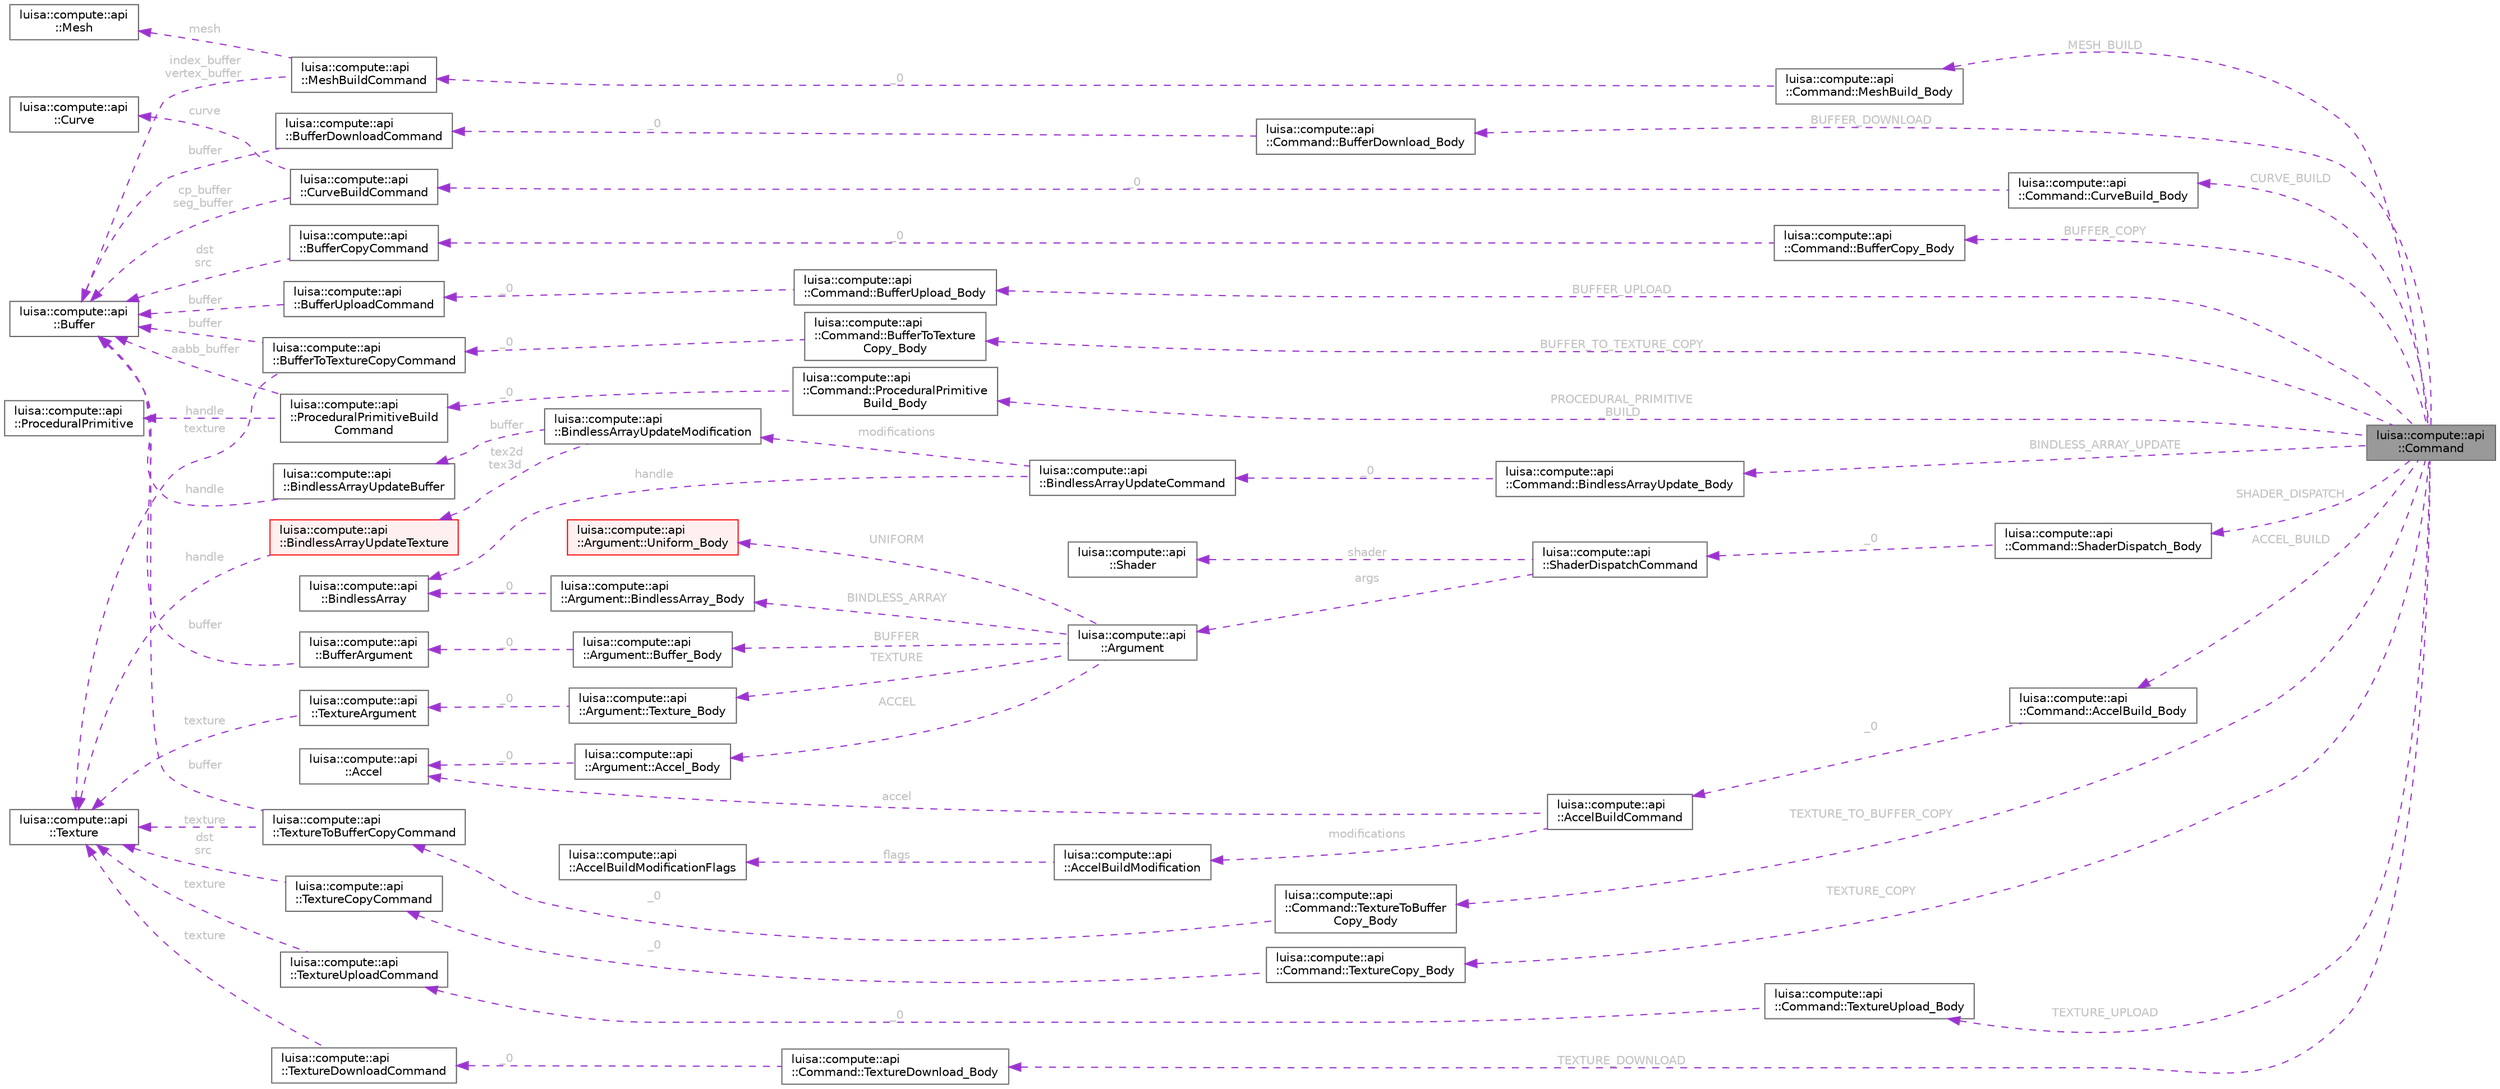 digraph "luisa::compute::api::Command"
{
 // LATEX_PDF_SIZE
  bgcolor="transparent";
  edge [fontname=Helvetica,fontsize=10,labelfontname=Helvetica,labelfontsize=10];
  node [fontname=Helvetica,fontsize=10,shape=box,height=0.2,width=0.4];
  rankdir="LR";
  Node1 [id="Node000001",label="luisa::compute::api\l::Command",height=0.2,width=0.4,color="gray40", fillcolor="grey60", style="filled", fontcolor="black",tooltip=" "];
  Node2 -> Node1 [id="edge1_Node000001_Node000002",dir="back",color="darkorchid3",style="dashed",tooltip=" ",label=" BUFFER_UPLOAD",fontcolor="grey" ];
  Node2 [id="Node000002",label="luisa::compute::api\l::Command::BufferUpload_Body",height=0.2,width=0.4,color="gray40", fillcolor="white", style="filled",URL="$structluisa_1_1compute_1_1api_1_1_command_1_1_buffer_upload___body.html",tooltip=" "];
  Node3 -> Node2 [id="edge2_Node000002_Node000003",dir="back",color="darkorchid3",style="dashed",tooltip=" ",label=" _0",fontcolor="grey" ];
  Node3 [id="Node000003",label="luisa::compute::api\l::BufferUploadCommand",height=0.2,width=0.4,color="gray40", fillcolor="white", style="filled",URL="$structluisa_1_1compute_1_1api_1_1_buffer_upload_command.html",tooltip=" "];
  Node4 -> Node3 [id="edge3_Node000003_Node000004",dir="back",color="darkorchid3",style="dashed",tooltip=" ",label=" buffer",fontcolor="grey" ];
  Node4 [id="Node000004",label="luisa::compute::api\l::Buffer",height=0.2,width=0.4,color="gray40", fillcolor="white", style="filled",URL="$structluisa_1_1compute_1_1api_1_1_buffer.html",tooltip=" "];
  Node5 -> Node1 [id="edge4_Node000001_Node000005",dir="back",color="darkorchid3",style="dashed",tooltip=" ",label=" BUFFER_DOWNLOAD",fontcolor="grey" ];
  Node5 [id="Node000005",label="luisa::compute::api\l::Command::BufferDownload_Body",height=0.2,width=0.4,color="gray40", fillcolor="white", style="filled",URL="$structluisa_1_1compute_1_1api_1_1_command_1_1_buffer_download___body.html",tooltip=" "];
  Node6 -> Node5 [id="edge5_Node000005_Node000006",dir="back",color="darkorchid3",style="dashed",tooltip=" ",label=" _0",fontcolor="grey" ];
  Node6 [id="Node000006",label="luisa::compute::api\l::BufferDownloadCommand",height=0.2,width=0.4,color="gray40", fillcolor="white", style="filled",URL="$structluisa_1_1compute_1_1api_1_1_buffer_download_command.html",tooltip=" "];
  Node4 -> Node6 [id="edge6_Node000006_Node000004",dir="back",color="darkorchid3",style="dashed",tooltip=" ",label=" buffer",fontcolor="grey" ];
  Node7 -> Node1 [id="edge7_Node000001_Node000007",dir="back",color="darkorchid3",style="dashed",tooltip=" ",label=" BUFFER_COPY",fontcolor="grey" ];
  Node7 [id="Node000007",label="luisa::compute::api\l::Command::BufferCopy_Body",height=0.2,width=0.4,color="gray40", fillcolor="white", style="filled",URL="$structluisa_1_1compute_1_1api_1_1_command_1_1_buffer_copy___body.html",tooltip=" "];
  Node8 -> Node7 [id="edge8_Node000007_Node000008",dir="back",color="darkorchid3",style="dashed",tooltip=" ",label=" _0",fontcolor="grey" ];
  Node8 [id="Node000008",label="luisa::compute::api\l::BufferCopyCommand",height=0.2,width=0.4,color="gray40", fillcolor="white", style="filled",URL="$structluisa_1_1compute_1_1api_1_1_buffer_copy_command.html",tooltip=" "];
  Node4 -> Node8 [id="edge9_Node000008_Node000004",dir="back",color="darkorchid3",style="dashed",tooltip=" ",label=" dst\nsrc",fontcolor="grey" ];
  Node9 -> Node1 [id="edge10_Node000001_Node000009",dir="back",color="darkorchid3",style="dashed",tooltip=" ",label=" BUFFER_TO_TEXTURE_COPY",fontcolor="grey" ];
  Node9 [id="Node000009",label="luisa::compute::api\l::Command::BufferToTexture\lCopy_Body",height=0.2,width=0.4,color="gray40", fillcolor="white", style="filled",URL="$structluisa_1_1compute_1_1api_1_1_command_1_1_buffer_to_texture_copy___body.html",tooltip=" "];
  Node10 -> Node9 [id="edge11_Node000009_Node000010",dir="back",color="darkorchid3",style="dashed",tooltip=" ",label=" _0",fontcolor="grey" ];
  Node10 [id="Node000010",label="luisa::compute::api\l::BufferToTextureCopyCommand",height=0.2,width=0.4,color="gray40", fillcolor="white", style="filled",URL="$structluisa_1_1compute_1_1api_1_1_buffer_to_texture_copy_command.html",tooltip=" "];
  Node4 -> Node10 [id="edge12_Node000010_Node000004",dir="back",color="darkorchid3",style="dashed",tooltip=" ",label=" buffer",fontcolor="grey" ];
  Node11 -> Node10 [id="edge13_Node000010_Node000011",dir="back",color="darkorchid3",style="dashed",tooltip=" ",label=" texture",fontcolor="grey" ];
  Node11 [id="Node000011",label="luisa::compute::api\l::Texture",height=0.2,width=0.4,color="gray40", fillcolor="white", style="filled",URL="$structluisa_1_1compute_1_1api_1_1_texture.html",tooltip=" "];
  Node12 -> Node1 [id="edge14_Node000001_Node000012",dir="back",color="darkorchid3",style="dashed",tooltip=" ",label=" TEXTURE_TO_BUFFER_COPY",fontcolor="grey" ];
  Node12 [id="Node000012",label="luisa::compute::api\l::Command::TextureToBuffer\lCopy_Body",height=0.2,width=0.4,color="gray40", fillcolor="white", style="filled",URL="$structluisa_1_1compute_1_1api_1_1_command_1_1_texture_to_buffer_copy___body.html",tooltip=" "];
  Node13 -> Node12 [id="edge15_Node000012_Node000013",dir="back",color="darkorchid3",style="dashed",tooltip=" ",label=" _0",fontcolor="grey" ];
  Node13 [id="Node000013",label="luisa::compute::api\l::TextureToBufferCopyCommand",height=0.2,width=0.4,color="gray40", fillcolor="white", style="filled",URL="$structluisa_1_1compute_1_1api_1_1_texture_to_buffer_copy_command.html",tooltip=" "];
  Node4 -> Node13 [id="edge16_Node000013_Node000004",dir="back",color="darkorchid3",style="dashed",tooltip=" ",label=" buffer",fontcolor="grey" ];
  Node11 -> Node13 [id="edge17_Node000013_Node000011",dir="back",color="darkorchid3",style="dashed",tooltip=" ",label=" texture",fontcolor="grey" ];
  Node14 -> Node1 [id="edge18_Node000001_Node000014",dir="back",color="darkorchid3",style="dashed",tooltip=" ",label=" TEXTURE_UPLOAD",fontcolor="grey" ];
  Node14 [id="Node000014",label="luisa::compute::api\l::Command::TextureUpload_Body",height=0.2,width=0.4,color="gray40", fillcolor="white", style="filled",URL="$structluisa_1_1compute_1_1api_1_1_command_1_1_texture_upload___body.html",tooltip=" "];
  Node15 -> Node14 [id="edge19_Node000014_Node000015",dir="back",color="darkorchid3",style="dashed",tooltip=" ",label=" _0",fontcolor="grey" ];
  Node15 [id="Node000015",label="luisa::compute::api\l::TextureUploadCommand",height=0.2,width=0.4,color="gray40", fillcolor="white", style="filled",URL="$structluisa_1_1compute_1_1api_1_1_texture_upload_command.html",tooltip=" "];
  Node11 -> Node15 [id="edge20_Node000015_Node000011",dir="back",color="darkorchid3",style="dashed",tooltip=" ",label=" texture",fontcolor="grey" ];
  Node16 -> Node1 [id="edge21_Node000001_Node000016",dir="back",color="darkorchid3",style="dashed",tooltip=" ",label=" TEXTURE_DOWNLOAD",fontcolor="grey" ];
  Node16 [id="Node000016",label="luisa::compute::api\l::Command::TextureDownload_Body",height=0.2,width=0.4,color="gray40", fillcolor="white", style="filled",URL="$structluisa_1_1compute_1_1api_1_1_command_1_1_texture_download___body.html",tooltip=" "];
  Node17 -> Node16 [id="edge22_Node000016_Node000017",dir="back",color="darkorchid3",style="dashed",tooltip=" ",label=" _0",fontcolor="grey" ];
  Node17 [id="Node000017",label="luisa::compute::api\l::TextureDownloadCommand",height=0.2,width=0.4,color="gray40", fillcolor="white", style="filled",URL="$structluisa_1_1compute_1_1api_1_1_texture_download_command.html",tooltip=" "];
  Node11 -> Node17 [id="edge23_Node000017_Node000011",dir="back",color="darkorchid3",style="dashed",tooltip=" ",label=" texture",fontcolor="grey" ];
  Node18 -> Node1 [id="edge24_Node000001_Node000018",dir="back",color="darkorchid3",style="dashed",tooltip=" ",label=" TEXTURE_COPY",fontcolor="grey" ];
  Node18 [id="Node000018",label="luisa::compute::api\l::Command::TextureCopy_Body",height=0.2,width=0.4,color="gray40", fillcolor="white", style="filled",URL="$structluisa_1_1compute_1_1api_1_1_command_1_1_texture_copy___body.html",tooltip=" "];
  Node19 -> Node18 [id="edge25_Node000018_Node000019",dir="back",color="darkorchid3",style="dashed",tooltip=" ",label=" _0",fontcolor="grey" ];
  Node19 [id="Node000019",label="luisa::compute::api\l::TextureCopyCommand",height=0.2,width=0.4,color="gray40", fillcolor="white", style="filled",URL="$structluisa_1_1compute_1_1api_1_1_texture_copy_command.html",tooltip=" "];
  Node11 -> Node19 [id="edge26_Node000019_Node000011",dir="back",color="darkorchid3",style="dashed",tooltip=" ",label=" dst\nsrc",fontcolor="grey" ];
  Node20 -> Node1 [id="edge27_Node000001_Node000020",dir="back",color="darkorchid3",style="dashed",tooltip=" ",label=" SHADER_DISPATCH",fontcolor="grey" ];
  Node20 [id="Node000020",label="luisa::compute::api\l::Command::ShaderDispatch_Body",height=0.2,width=0.4,color="gray40", fillcolor="white", style="filled",URL="$structluisa_1_1compute_1_1api_1_1_command_1_1_shader_dispatch___body.html",tooltip=" "];
  Node21 -> Node20 [id="edge28_Node000020_Node000021",dir="back",color="darkorchid3",style="dashed",tooltip=" ",label=" _0",fontcolor="grey" ];
  Node21 [id="Node000021",label="luisa::compute::api\l::ShaderDispatchCommand",height=0.2,width=0.4,color="gray40", fillcolor="white", style="filled",URL="$structluisa_1_1compute_1_1api_1_1_shader_dispatch_command.html",tooltip=" "];
  Node22 -> Node21 [id="edge29_Node000021_Node000022",dir="back",color="darkorchid3",style="dashed",tooltip=" ",label=" shader",fontcolor="grey" ];
  Node22 [id="Node000022",label="luisa::compute::api\l::Shader",height=0.2,width=0.4,color="gray40", fillcolor="white", style="filled",URL="$structluisa_1_1compute_1_1api_1_1_shader.html",tooltip=" "];
  Node23 -> Node21 [id="edge30_Node000021_Node000023",dir="back",color="darkorchid3",style="dashed",tooltip=" ",label=" args",fontcolor="grey" ];
  Node23 [id="Node000023",label="luisa::compute::api\l::Argument",height=0.2,width=0.4,color="gray40", fillcolor="white", style="filled",URL="$structluisa_1_1compute_1_1api_1_1_argument.html",tooltip=" "];
  Node24 -> Node23 [id="edge31_Node000023_Node000024",dir="back",color="darkorchid3",style="dashed",tooltip=" ",label=" BUFFER",fontcolor="grey" ];
  Node24 [id="Node000024",label="luisa::compute::api\l::Argument::Buffer_Body",height=0.2,width=0.4,color="gray40", fillcolor="white", style="filled",URL="$structluisa_1_1compute_1_1api_1_1_argument_1_1_buffer___body.html",tooltip=" "];
  Node25 -> Node24 [id="edge32_Node000024_Node000025",dir="back",color="darkorchid3",style="dashed",tooltip=" ",label=" _0",fontcolor="grey" ];
  Node25 [id="Node000025",label="luisa::compute::api\l::BufferArgument",height=0.2,width=0.4,color="gray40", fillcolor="white", style="filled",URL="$structluisa_1_1compute_1_1api_1_1_buffer_argument.html",tooltip=" "];
  Node4 -> Node25 [id="edge33_Node000025_Node000004",dir="back",color="darkorchid3",style="dashed",tooltip=" ",label=" buffer",fontcolor="grey" ];
  Node26 -> Node23 [id="edge34_Node000023_Node000026",dir="back",color="darkorchid3",style="dashed",tooltip=" ",label=" TEXTURE",fontcolor="grey" ];
  Node26 [id="Node000026",label="luisa::compute::api\l::Argument::Texture_Body",height=0.2,width=0.4,color="gray40", fillcolor="white", style="filled",URL="$structluisa_1_1compute_1_1api_1_1_argument_1_1_texture___body.html",tooltip=" "];
  Node27 -> Node26 [id="edge35_Node000026_Node000027",dir="back",color="darkorchid3",style="dashed",tooltip=" ",label=" _0",fontcolor="grey" ];
  Node27 [id="Node000027",label="luisa::compute::api\l::TextureArgument",height=0.2,width=0.4,color="gray40", fillcolor="white", style="filled",URL="$structluisa_1_1compute_1_1api_1_1_texture_argument.html",tooltip=" "];
  Node11 -> Node27 [id="edge36_Node000027_Node000011",dir="back",color="darkorchid3",style="dashed",tooltip=" ",label=" texture",fontcolor="grey" ];
  Node28 -> Node23 [id="edge37_Node000023_Node000028",dir="back",color="darkorchid3",style="dashed",tooltip=" ",label=" UNIFORM",fontcolor="grey" ];
  Node28 [id="Node000028",label="luisa::compute::api\l::Argument::Uniform_Body",height=0.2,width=0.4,color="red", fillcolor="#FFF0F0", style="filled",URL="$structluisa_1_1compute_1_1api_1_1_argument_1_1_uniform___body.html",tooltip=" "];
  Node30 -> Node23 [id="edge38_Node000023_Node000030",dir="back",color="darkorchid3",style="dashed",tooltip=" ",label=" BINDLESS_ARRAY",fontcolor="grey" ];
  Node30 [id="Node000030",label="luisa::compute::api\l::Argument::BindlessArray_Body",height=0.2,width=0.4,color="gray40", fillcolor="white", style="filled",URL="$structluisa_1_1compute_1_1api_1_1_argument_1_1_bindless_array___body.html",tooltip=" "];
  Node31 -> Node30 [id="edge39_Node000030_Node000031",dir="back",color="darkorchid3",style="dashed",tooltip=" ",label=" _0",fontcolor="grey" ];
  Node31 [id="Node000031",label="luisa::compute::api\l::BindlessArray",height=0.2,width=0.4,color="gray40", fillcolor="white", style="filled",URL="$structluisa_1_1compute_1_1api_1_1_bindless_array.html",tooltip=" "];
  Node32 -> Node23 [id="edge40_Node000023_Node000032",dir="back",color="darkorchid3",style="dashed",tooltip=" ",label=" ACCEL",fontcolor="grey" ];
  Node32 [id="Node000032",label="luisa::compute::api\l::Argument::Accel_Body",height=0.2,width=0.4,color="gray40", fillcolor="white", style="filled",URL="$structluisa_1_1compute_1_1api_1_1_argument_1_1_accel___body.html",tooltip=" "];
  Node33 -> Node32 [id="edge41_Node000032_Node000033",dir="back",color="darkorchid3",style="dashed",tooltip=" ",label=" _0",fontcolor="grey" ];
  Node33 [id="Node000033",label="luisa::compute::api\l::Accel",height=0.2,width=0.4,color="gray40", fillcolor="white", style="filled",URL="$structluisa_1_1compute_1_1api_1_1_accel.html",tooltip=" "];
  Node34 -> Node1 [id="edge42_Node000001_Node000034",dir="back",color="darkorchid3",style="dashed",tooltip=" ",label=" MESH_BUILD",fontcolor="grey" ];
  Node34 [id="Node000034",label="luisa::compute::api\l::Command::MeshBuild_Body",height=0.2,width=0.4,color="gray40", fillcolor="white", style="filled",URL="$structluisa_1_1compute_1_1api_1_1_command_1_1_mesh_build___body.html",tooltip=" "];
  Node35 -> Node34 [id="edge43_Node000034_Node000035",dir="back",color="darkorchid3",style="dashed",tooltip=" ",label=" _0",fontcolor="grey" ];
  Node35 [id="Node000035",label="luisa::compute::api\l::MeshBuildCommand",height=0.2,width=0.4,color="gray40", fillcolor="white", style="filled",URL="$structluisa_1_1compute_1_1api_1_1_mesh_build_command.html",tooltip=" "];
  Node36 -> Node35 [id="edge44_Node000035_Node000036",dir="back",color="darkorchid3",style="dashed",tooltip=" ",label=" mesh",fontcolor="grey" ];
  Node36 [id="Node000036",label="luisa::compute::api\l::Mesh",height=0.2,width=0.4,color="gray40", fillcolor="white", style="filled",URL="$structluisa_1_1compute_1_1api_1_1_mesh.html",tooltip=" "];
  Node4 -> Node35 [id="edge45_Node000035_Node000004",dir="back",color="darkorchid3",style="dashed",tooltip=" ",label=" index_buffer\nvertex_buffer",fontcolor="grey" ];
  Node37 -> Node1 [id="edge46_Node000001_Node000037",dir="back",color="darkorchid3",style="dashed",tooltip=" ",label=" CURVE_BUILD",fontcolor="grey" ];
  Node37 [id="Node000037",label="luisa::compute::api\l::Command::CurveBuild_Body",height=0.2,width=0.4,color="gray40", fillcolor="white", style="filled",URL="$structluisa_1_1compute_1_1api_1_1_command_1_1_curve_build___body.html",tooltip=" "];
  Node38 -> Node37 [id="edge47_Node000037_Node000038",dir="back",color="darkorchid3",style="dashed",tooltip=" ",label=" _0",fontcolor="grey" ];
  Node38 [id="Node000038",label="luisa::compute::api\l::CurveBuildCommand",height=0.2,width=0.4,color="gray40", fillcolor="white", style="filled",URL="$structluisa_1_1compute_1_1api_1_1_curve_build_command.html",tooltip=" "];
  Node39 -> Node38 [id="edge48_Node000038_Node000039",dir="back",color="darkorchid3",style="dashed",tooltip=" ",label=" curve",fontcolor="grey" ];
  Node39 [id="Node000039",label="luisa::compute::api\l::Curve",height=0.2,width=0.4,color="gray40", fillcolor="white", style="filled",URL="$structluisa_1_1compute_1_1api_1_1_curve.html",tooltip=" "];
  Node4 -> Node38 [id="edge49_Node000038_Node000004",dir="back",color="darkorchid3",style="dashed",tooltip=" ",label=" cp_buffer\nseg_buffer",fontcolor="grey" ];
  Node40 -> Node1 [id="edge50_Node000001_Node000040",dir="back",color="darkorchid3",style="dashed",tooltip=" ",label=" PROCEDURAL_PRIMITIVE\l_BUILD",fontcolor="grey" ];
  Node40 [id="Node000040",label="luisa::compute::api\l::Command::ProceduralPrimitive\lBuild_Body",height=0.2,width=0.4,color="gray40", fillcolor="white", style="filled",URL="$structluisa_1_1compute_1_1api_1_1_command_1_1_procedural_primitive_build___body.html",tooltip=" "];
  Node41 -> Node40 [id="edge51_Node000040_Node000041",dir="back",color="darkorchid3",style="dashed",tooltip=" ",label=" _0",fontcolor="grey" ];
  Node41 [id="Node000041",label="luisa::compute::api\l::ProceduralPrimitiveBuild\lCommand",height=0.2,width=0.4,color="gray40", fillcolor="white", style="filled",URL="$structluisa_1_1compute_1_1api_1_1_procedural_primitive_build_command.html",tooltip=" "];
  Node42 -> Node41 [id="edge52_Node000041_Node000042",dir="back",color="darkorchid3",style="dashed",tooltip=" ",label=" handle",fontcolor="grey" ];
  Node42 [id="Node000042",label="luisa::compute::api\l::ProceduralPrimitive",height=0.2,width=0.4,color="gray40", fillcolor="white", style="filled",URL="$structluisa_1_1compute_1_1api_1_1_procedural_primitive.html",tooltip=" "];
  Node4 -> Node41 [id="edge53_Node000041_Node000004",dir="back",color="darkorchid3",style="dashed",tooltip=" ",label=" aabb_buffer",fontcolor="grey" ];
  Node43 -> Node1 [id="edge54_Node000001_Node000043",dir="back",color="darkorchid3",style="dashed",tooltip=" ",label=" ACCEL_BUILD",fontcolor="grey" ];
  Node43 [id="Node000043",label="luisa::compute::api\l::Command::AccelBuild_Body",height=0.2,width=0.4,color="gray40", fillcolor="white", style="filled",URL="$structluisa_1_1compute_1_1api_1_1_command_1_1_accel_build___body.html",tooltip=" "];
  Node44 -> Node43 [id="edge55_Node000043_Node000044",dir="back",color="darkorchid3",style="dashed",tooltip=" ",label=" _0",fontcolor="grey" ];
  Node44 [id="Node000044",label="luisa::compute::api\l::AccelBuildCommand",height=0.2,width=0.4,color="gray40", fillcolor="white", style="filled",URL="$structluisa_1_1compute_1_1api_1_1_accel_build_command.html",tooltip=" "];
  Node33 -> Node44 [id="edge56_Node000044_Node000033",dir="back",color="darkorchid3",style="dashed",tooltip=" ",label=" accel",fontcolor="grey" ];
  Node45 -> Node44 [id="edge57_Node000044_Node000045",dir="back",color="darkorchid3",style="dashed",tooltip=" ",label=" modifications",fontcolor="grey" ];
  Node45 [id="Node000045",label="luisa::compute::api\l::AccelBuildModification",height=0.2,width=0.4,color="gray40", fillcolor="white", style="filled",URL="$structluisa_1_1compute_1_1api_1_1_accel_build_modification.html",tooltip=" "];
  Node46 -> Node45 [id="edge58_Node000045_Node000046",dir="back",color="darkorchid3",style="dashed",tooltip=" ",label=" flags",fontcolor="grey" ];
  Node46 [id="Node000046",label="luisa::compute::api\l::AccelBuildModificationFlags",height=0.2,width=0.4,color="gray40", fillcolor="white", style="filled",URL="$structluisa_1_1compute_1_1api_1_1_accel_build_modification_flags.html",tooltip=" "];
  Node47 -> Node1 [id="edge59_Node000001_Node000047",dir="back",color="darkorchid3",style="dashed",tooltip=" ",label=" BINDLESS_ARRAY_UPDATE",fontcolor="grey" ];
  Node47 [id="Node000047",label="luisa::compute::api\l::Command::BindlessArrayUpdate_Body",height=0.2,width=0.4,color="gray40", fillcolor="white", style="filled",URL="$structluisa_1_1compute_1_1api_1_1_command_1_1_bindless_array_update___body.html",tooltip=" "];
  Node48 -> Node47 [id="edge60_Node000047_Node000048",dir="back",color="darkorchid3",style="dashed",tooltip=" ",label=" _0",fontcolor="grey" ];
  Node48 [id="Node000048",label="luisa::compute::api\l::BindlessArrayUpdateCommand",height=0.2,width=0.4,color="gray40", fillcolor="white", style="filled",URL="$structluisa_1_1compute_1_1api_1_1_bindless_array_update_command.html",tooltip=" "];
  Node31 -> Node48 [id="edge61_Node000048_Node000031",dir="back",color="darkorchid3",style="dashed",tooltip=" ",label=" handle",fontcolor="grey" ];
  Node49 -> Node48 [id="edge62_Node000048_Node000049",dir="back",color="darkorchid3",style="dashed",tooltip=" ",label=" modifications",fontcolor="grey" ];
  Node49 [id="Node000049",label="luisa::compute::api\l::BindlessArrayUpdateModification",height=0.2,width=0.4,color="gray40", fillcolor="white", style="filled",URL="$structluisa_1_1compute_1_1api_1_1_bindless_array_update_modification.html",tooltip=" "];
  Node50 -> Node49 [id="edge63_Node000049_Node000050",dir="back",color="darkorchid3",style="dashed",tooltip=" ",label=" buffer",fontcolor="grey" ];
  Node50 [id="Node000050",label="luisa::compute::api\l::BindlessArrayUpdateBuffer",height=0.2,width=0.4,color="gray40", fillcolor="white", style="filled",URL="$structluisa_1_1compute_1_1api_1_1_bindless_array_update_buffer.html",tooltip=" "];
  Node4 -> Node50 [id="edge64_Node000050_Node000004",dir="back",color="darkorchid3",style="dashed",tooltip=" ",label=" handle",fontcolor="grey" ];
  Node51 -> Node49 [id="edge65_Node000049_Node000051",dir="back",color="darkorchid3",style="dashed",tooltip=" ",label=" tex2d\ntex3d",fontcolor="grey" ];
  Node51 [id="Node000051",label="luisa::compute::api\l::BindlessArrayUpdateTexture",height=0.2,width=0.4,color="red", fillcolor="#FFF0F0", style="filled",URL="$structluisa_1_1compute_1_1api_1_1_bindless_array_update_texture.html",tooltip=" "];
  Node11 -> Node51 [id="edge66_Node000051_Node000011",dir="back",color="darkorchid3",style="dashed",tooltip=" ",label=" handle",fontcolor="grey" ];
}
